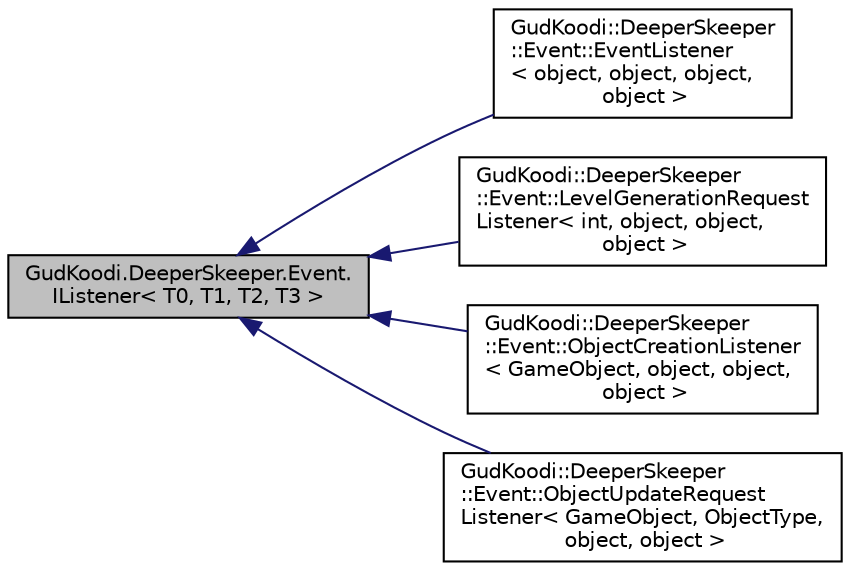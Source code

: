 digraph "GudKoodi.DeeperSkeeper.Event.IListener&lt; T0, T1, T2, T3 &gt;"
{
 // LATEX_PDF_SIZE
  edge [fontname="Helvetica",fontsize="10",labelfontname="Helvetica",labelfontsize="10"];
  node [fontname="Helvetica",fontsize="10",shape=record];
  rankdir="LR";
  Node1 [label="GudKoodi.DeeperSkeeper.Event.\lIListener\< T0, T1, T2, T3 \>",height=0.2,width=0.4,color="black", fillcolor="grey75", style="filled", fontcolor="black",tooltip="Interface for all event listeners."];
  Node1 -> Node2 [dir="back",color="midnightblue",fontsize="10",style="solid",fontname="Helvetica"];
  Node2 [label="GudKoodi::DeeperSkeeper\l::Event::EventListener\l\< object, object, object,\l object \>",height=0.2,width=0.4,color="black", fillcolor="white", style="filled",URL="$class_gud_koodi_1_1_deeper_skeeper_1_1_event_1_1_event_listener.html",tooltip="Listener for Event."];
  Node1 -> Node3 [dir="back",color="midnightblue",fontsize="10",style="solid",fontname="Helvetica"];
  Node3 [label="GudKoodi::DeeperSkeeper\l::Event::LevelGenerationRequest\lListener\< int, object, object,\l object \>",height=0.2,width=0.4,color="black", fillcolor="white", style="filled",URL="$class_gud_koodi_1_1_deeper_skeeper_1_1_event_1_1_level_generation_request_listener.html",tooltip="Listener for LevelGenerationRequested."];
  Node1 -> Node4 [dir="back",color="midnightblue",fontsize="10",style="solid",fontname="Helvetica"];
  Node4 [label="GudKoodi::DeeperSkeeper\l::Event::ObjectCreationListener\l\< GameObject, object, object,\l object \>",height=0.2,width=0.4,color="black", fillcolor="white", style="filled",URL="$class_gud_koodi_1_1_deeper_skeeper_1_1_event_1_1_object_creation_listener.html",tooltip="Listener for ObjectCreated."];
  Node1 -> Node5 [dir="back",color="midnightblue",fontsize="10",style="solid",fontname="Helvetica"];
  Node5 [label="GudKoodi::DeeperSkeeper\l::Event::ObjectUpdateRequest\lListener\< GameObject, ObjectType,\l object, object \>",height=0.2,width=0.4,color="black", fillcolor="white", style="filled",URL="$class_gud_koodi_1_1_deeper_skeeper_1_1_event_1_1_object_update_request_listener.html",tooltip="Listener for ObjectUpdateRequested."];
}
